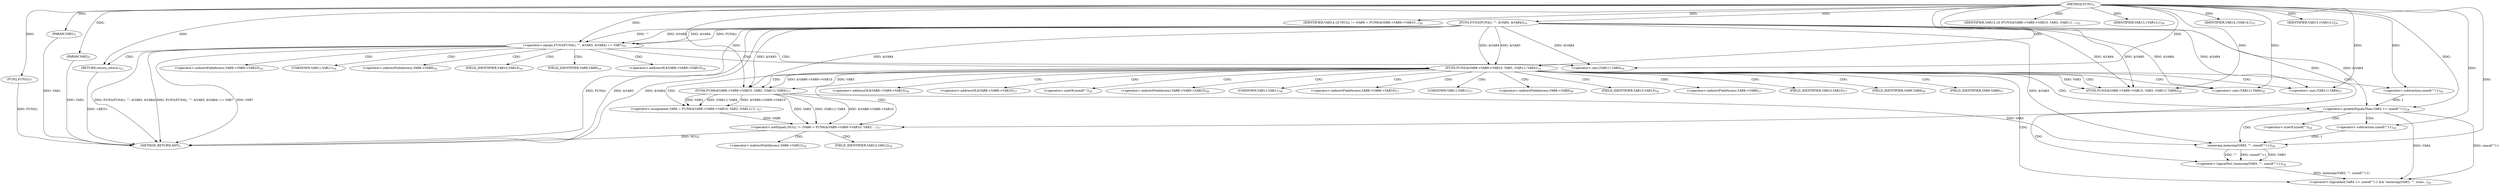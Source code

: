 digraph "FUN1" {  
"8" [label = <(METHOD,FUN1)<SUB>1</SUB>> ]
"100" [label = <(METHOD_RETURN,ANY)<SUB>1</SUB>> ]
"9" [label = <(PARAM,VAR1)<SUB>1</SUB>> ]
"10" [label = <(PARAM,VAR2)<SUB>1</SUB>> ]
"15" [label = <(FUN2,FUN2())<SUB>7</SUB>> ]
"17" [label = <(&lt;operator&gt;.equals,FUN3(FUN4(), &quot;&quot;, &amp;VAR3, &amp;VAR4) == VAR7)<SUB>10</SUB>> ]
"29" [label = <(FUN5,FUN5(&amp;VAR8-&gt;VAR9-&gt;VAR10, VAR3, (VAR11) VAR4))<SUB>16</SUB>> ]
"27" [label = <(RETURN,return;,return;)<SUB>13</SUB>> ]
"82" [label = <(IDENTIFIER,VAR14,{
		if (NULL != (VAR6 = FUN6(&amp;VAR8-&gt;VAR9-&gt;VAR10...)<SUB>28</SUB>> ]
"18" [label = <(FUN3,FUN3(FUN4(), &quot;&quot;, &amp;VAR3, &amp;VAR4))<SUB>10</SUB>> ]
"37" [label = <(&lt;operator&gt;.cast,(VAR11) VAR4)<SUB>16</SUB>> ]
"42" [label = <(&lt;operator&gt;.notEquals,NULL != (VAR6 = FUN6(&amp;VAR8-&gt;VAR9-&gt;VAR10, VAR3, ...)<SUB>17</SUB>> ]
"65" [label = <(&lt;operator&gt;.logicalAnd,VAR4 &gt;= sizeof(&quot;&quot;)-1 &amp;&amp; !memcmp(VAR3, &quot;&quot;, sizeo...)<SUB>24</SUB>> ]
"99" [label = <(IDENTIFIER,VAR13,{
		if (FUN5(&amp;VAR8-&gt;VAR9-&gt;VAR15, VAR3, (VAR11) ...)<SUB>33</SUB>> ]
"81" [label = <(IDENTIFIER,VAR13,{
			
			VAR13;
		})<SUB>26</SUB>> ]
"86" [label = <(FUN5,FUN5(&amp;VAR8-&gt;VAR9-&gt;VAR15, VAR3, (VAR11) VAR4))<SUB>30</SUB>> ]
"44" [label = <(&lt;operator&gt;.assignment,VAR6 = FUN6(&amp;VAR8-&gt;VAR9-&gt;VAR10, VAR3, (VAR11) V...)<SUB>17</SUB>> ]
"66" [label = <(&lt;operator&gt;.greaterEqualsThan,VAR4 &gt;= sizeof(&quot;&quot;)-1)<SUB>24</SUB>> ]
"72" [label = <(&lt;operator&gt;.logicalNot,!memcmp(VAR3, &quot;&quot;, sizeof(&quot;&quot;)-1))<SUB>24</SUB>> ]
"98" [label = <(IDENTIFIER,VAR14,{
			VAR14;
		})<SUB>31</SUB>> ]
"46" [label = <(FUN6,FUN6(&amp;VAR8-&gt;VAR9-&gt;VAR10, VAR3, (VAR11) VAR4))<SUB>17</SUB>> ]
"63" [label = <(IDENTIFIER,VAR13,{
				
				VAR13;
			})<SUB>20</SUB>> ]
"68" [label = <(&lt;operator&gt;.subtraction,sizeof(&quot;&quot;)-1)<SUB>24</SUB>> ]
"73" [label = <(memcmp,memcmp(VAR3, &quot;&quot;, sizeof(&quot;&quot;)-1))<SUB>24</SUB>> ]
"94" [label = <(&lt;operator&gt;.cast,(VAR11) VAR4)<SUB>30</SUB>> ]
"54" [label = <(&lt;operator&gt;.cast,(VAR11) VAR4)<SUB>17</SUB>> ]
"76" [label = <(&lt;operator&gt;.subtraction,sizeof(&quot;&quot;)-1)<SUB>24</SUB>> ]
"30" [label = <(&lt;operator&gt;.addressOf,&amp;VAR8-&gt;VAR9-&gt;VAR10)<SUB>16</SUB>> ]
"31" [label = <(&lt;operator&gt;.indirectFieldAccess,VAR8-&gt;VAR9-&gt;VAR10)<SUB>16</SUB>> ]
"38" [label = <(UNKNOWN,VAR11,VAR11)<SUB>16</SUB>> ]
"32" [label = <(&lt;operator&gt;.indirectFieldAccess,VAR8-&gt;VAR9)<SUB>16</SUB>> ]
"35" [label = <(FIELD_IDENTIFIER,VAR10,VAR10)<SUB>16</SUB>> ]
"34" [label = <(FIELD_IDENTIFIER,VAR9,VAR9)<SUB>16</SUB>> ]
"59" [label = <(&lt;operator&gt;.indirectFieldAccess,VAR6-&gt;VAR12)<SUB>18</SUB>> ]
"87" [label = <(&lt;operator&gt;.addressOf,&amp;VAR8-&gt;VAR9-&gt;VAR15)<SUB>30</SUB>> ]
"47" [label = <(&lt;operator&gt;.addressOf,&amp;VAR8-&gt;VAR9-&gt;VAR10)<SUB>17</SUB>> ]
"61" [label = <(FIELD_IDENTIFIER,VAR12,VAR12)<SUB>18</SUB>> ]
"69" [label = <(&lt;operator&gt;.sizeOf,sizeof(&quot;&quot;))<SUB>24</SUB>> ]
"88" [label = <(&lt;operator&gt;.indirectFieldAccess,VAR8-&gt;VAR9-&gt;VAR15)<SUB>30</SUB>> ]
"95" [label = <(UNKNOWN,VAR11,VAR11)<SUB>30</SUB>> ]
"48" [label = <(&lt;operator&gt;.indirectFieldAccess,VAR8-&gt;VAR9-&gt;VAR10)<SUB>17</SUB>> ]
"55" [label = <(UNKNOWN,VAR11,VAR11)<SUB>17</SUB>> ]
"77" [label = <(&lt;operator&gt;.sizeOf,sizeof(&quot;&quot;))<SUB>24</SUB>> ]
"89" [label = <(&lt;operator&gt;.indirectFieldAccess,VAR8-&gt;VAR9)<SUB>30</SUB>> ]
"92" [label = <(FIELD_IDENTIFIER,VAR15,VAR15)<SUB>30</SUB>> ]
"49" [label = <(&lt;operator&gt;.indirectFieldAccess,VAR8-&gt;VAR9)<SUB>17</SUB>> ]
"52" [label = <(FIELD_IDENTIFIER,VAR10,VAR10)<SUB>17</SUB>> ]
"91" [label = <(FIELD_IDENTIFIER,VAR9,VAR9)<SUB>30</SUB>> ]
"51" [label = <(FIELD_IDENTIFIER,VAR9,VAR9)<SUB>17</SUB>> ]
  "27" -> "100"  [ label = "DDG: &lt;RET&gt;"] 
  "9" -> "100"  [ label = "DDG: VAR1"] 
  "10" -> "100"  [ label = "DDG: VAR2"] 
  "15" -> "100"  [ label = "DDG: FUN2()"] 
  "18" -> "100"  [ label = "DDG: FUN4()"] 
  "18" -> "100"  [ label = "DDG: &amp;VAR3"] 
  "18" -> "100"  [ label = "DDG: &amp;VAR4"] 
  "17" -> "100"  [ label = "DDG: FUN3(FUN4(), &quot;&quot;, &amp;VAR3, &amp;VAR4)"] 
  "17" -> "100"  [ label = "DDG: FUN3(FUN4(), &quot;&quot;, &amp;VAR3, &amp;VAR4) == VAR7"] 
  "17" -> "100"  [ label = "DDG: VAR7"] 
  "42" -> "100"  [ label = "DDG: NULL"] 
  "8" -> "9"  [ label = "DDG: "] 
  "8" -> "10"  [ label = "DDG: "] 
  "8" -> "15"  [ label = "DDG: "] 
  "18" -> "17"  [ label = "DDG: FUN4()"] 
  "18" -> "17"  [ label = "DDG: &quot;&quot;"] 
  "18" -> "17"  [ label = "DDG: &amp;VAR3"] 
  "18" -> "17"  [ label = "DDG: &amp;VAR4"] 
  "8" -> "17"  [ label = "DDG: "] 
  "8" -> "27"  [ label = "DDG: "] 
  "18" -> "29"  [ label = "DDG: &amp;VAR3"] 
  "8" -> "29"  [ label = "DDG: "] 
  "18" -> "29"  [ label = "DDG: &amp;VAR4"] 
  "8" -> "82"  [ label = "DDG: "] 
  "8" -> "18"  [ label = "DDG: "] 
  "18" -> "37"  [ label = "DDG: &amp;VAR4"] 
  "8" -> "37"  [ label = "DDG: "] 
  "8" -> "99"  [ label = "DDG: "] 
  "8" -> "42"  [ label = "DDG: "] 
  "44" -> "42"  [ label = "DDG: VAR6"] 
  "46" -> "42"  [ label = "DDG: &amp;VAR8-&gt;VAR9-&gt;VAR10"] 
  "46" -> "42"  [ label = "DDG: VAR3"] 
  "46" -> "42"  [ label = "DDG: (VAR11) VAR4"] 
  "66" -> "65"  [ label = "DDG: VAR4"] 
  "66" -> "65"  [ label = "DDG: sizeof(&quot;&quot;)-1"] 
  "72" -> "65"  [ label = "DDG: memcmp(VAR3, &quot;&quot;, sizeof(&quot;&quot;)-1)"] 
  "8" -> "81"  [ label = "DDG: "] 
  "46" -> "44"  [ label = "DDG: &amp;VAR8-&gt;VAR9-&gt;VAR10"] 
  "46" -> "44"  [ label = "DDG: VAR3"] 
  "46" -> "44"  [ label = "DDG: (VAR11) VAR4"] 
  "18" -> "66"  [ label = "DDG: &amp;VAR4"] 
  "8" -> "66"  [ label = "DDG: "] 
  "68" -> "66"  [ label = "DDG: 1"] 
  "73" -> "72"  [ label = "DDG: VAR3"] 
  "73" -> "72"  [ label = "DDG: &quot;&quot;"] 
  "73" -> "72"  [ label = "DDG: sizeof(&quot;&quot;)-1"] 
  "18" -> "86"  [ label = "DDG: &amp;VAR3"] 
  "29" -> "86"  [ label = "DDG: VAR3"] 
  "8" -> "86"  [ label = "DDG: "] 
  "18" -> "86"  [ label = "DDG: &amp;VAR4"] 
  "8" -> "98"  [ label = "DDG: "] 
  "29" -> "46"  [ label = "DDG: &amp;VAR8-&gt;VAR9-&gt;VAR10"] 
  "18" -> "46"  [ label = "DDG: &amp;VAR3"] 
  "29" -> "46"  [ label = "DDG: VAR3"] 
  "8" -> "46"  [ label = "DDG: "] 
  "18" -> "46"  [ label = "DDG: &amp;VAR4"] 
  "8" -> "63"  [ label = "DDG: "] 
  "8" -> "68"  [ label = "DDG: "] 
  "18" -> "73"  [ label = "DDG: &amp;VAR3"] 
  "46" -> "73"  [ label = "DDG: VAR3"] 
  "8" -> "73"  [ label = "DDG: "] 
  "76" -> "73"  [ label = "DDG: 1"] 
  "18" -> "94"  [ label = "DDG: &amp;VAR4"] 
  "8" -> "94"  [ label = "DDG: "] 
  "18" -> "54"  [ label = "DDG: &amp;VAR4"] 
  "8" -> "54"  [ label = "DDG: "] 
  "8" -> "76"  [ label = "DDG: "] 
  "17" -> "30"  [ label = "CDG: "] 
  "17" -> "34"  [ label = "CDG: "] 
  "17" -> "32"  [ label = "CDG: "] 
  "17" -> "37"  [ label = "CDG: "] 
  "17" -> "38"  [ label = "CDG: "] 
  "17" -> "27"  [ label = "CDG: "] 
  "17" -> "29"  [ label = "CDG: "] 
  "17" -> "35"  [ label = "CDG: "] 
  "17" -> "31"  [ label = "CDG: "] 
  "29" -> "47"  [ label = "CDG: "] 
  "29" -> "94"  [ label = "CDG: "] 
  "29" -> "48"  [ label = "CDG: "] 
  "29" -> "68"  [ label = "CDG: "] 
  "29" -> "49"  [ label = "CDG: "] 
  "29" -> "42"  [ label = "CDG: "] 
  "29" -> "51"  [ label = "CDG: "] 
  "29" -> "89"  [ label = "CDG: "] 
  "29" -> "66"  [ label = "CDG: "] 
  "29" -> "52"  [ label = "CDG: "] 
  "29" -> "46"  [ label = "CDG: "] 
  "29" -> "69"  [ label = "CDG: "] 
  "29" -> "95"  [ label = "CDG: "] 
  "29" -> "92"  [ label = "CDG: "] 
  "29" -> "65"  [ label = "CDG: "] 
  "29" -> "87"  [ label = "CDG: "] 
  "29" -> "91"  [ label = "CDG: "] 
  "29" -> "44"  [ label = "CDG: "] 
  "29" -> "54"  [ label = "CDG: "] 
  "29" -> "88"  [ label = "CDG: "] 
  "29" -> "55"  [ label = "CDG: "] 
  "29" -> "86"  [ label = "CDG: "] 
  "42" -> "59"  [ label = "CDG: "] 
  "42" -> "61"  [ label = "CDG: "] 
  "66" -> "73"  [ label = "CDG: "] 
  "66" -> "77"  [ label = "CDG: "] 
  "66" -> "72"  [ label = "CDG: "] 
  "66" -> "76"  [ label = "CDG: "] 
}
